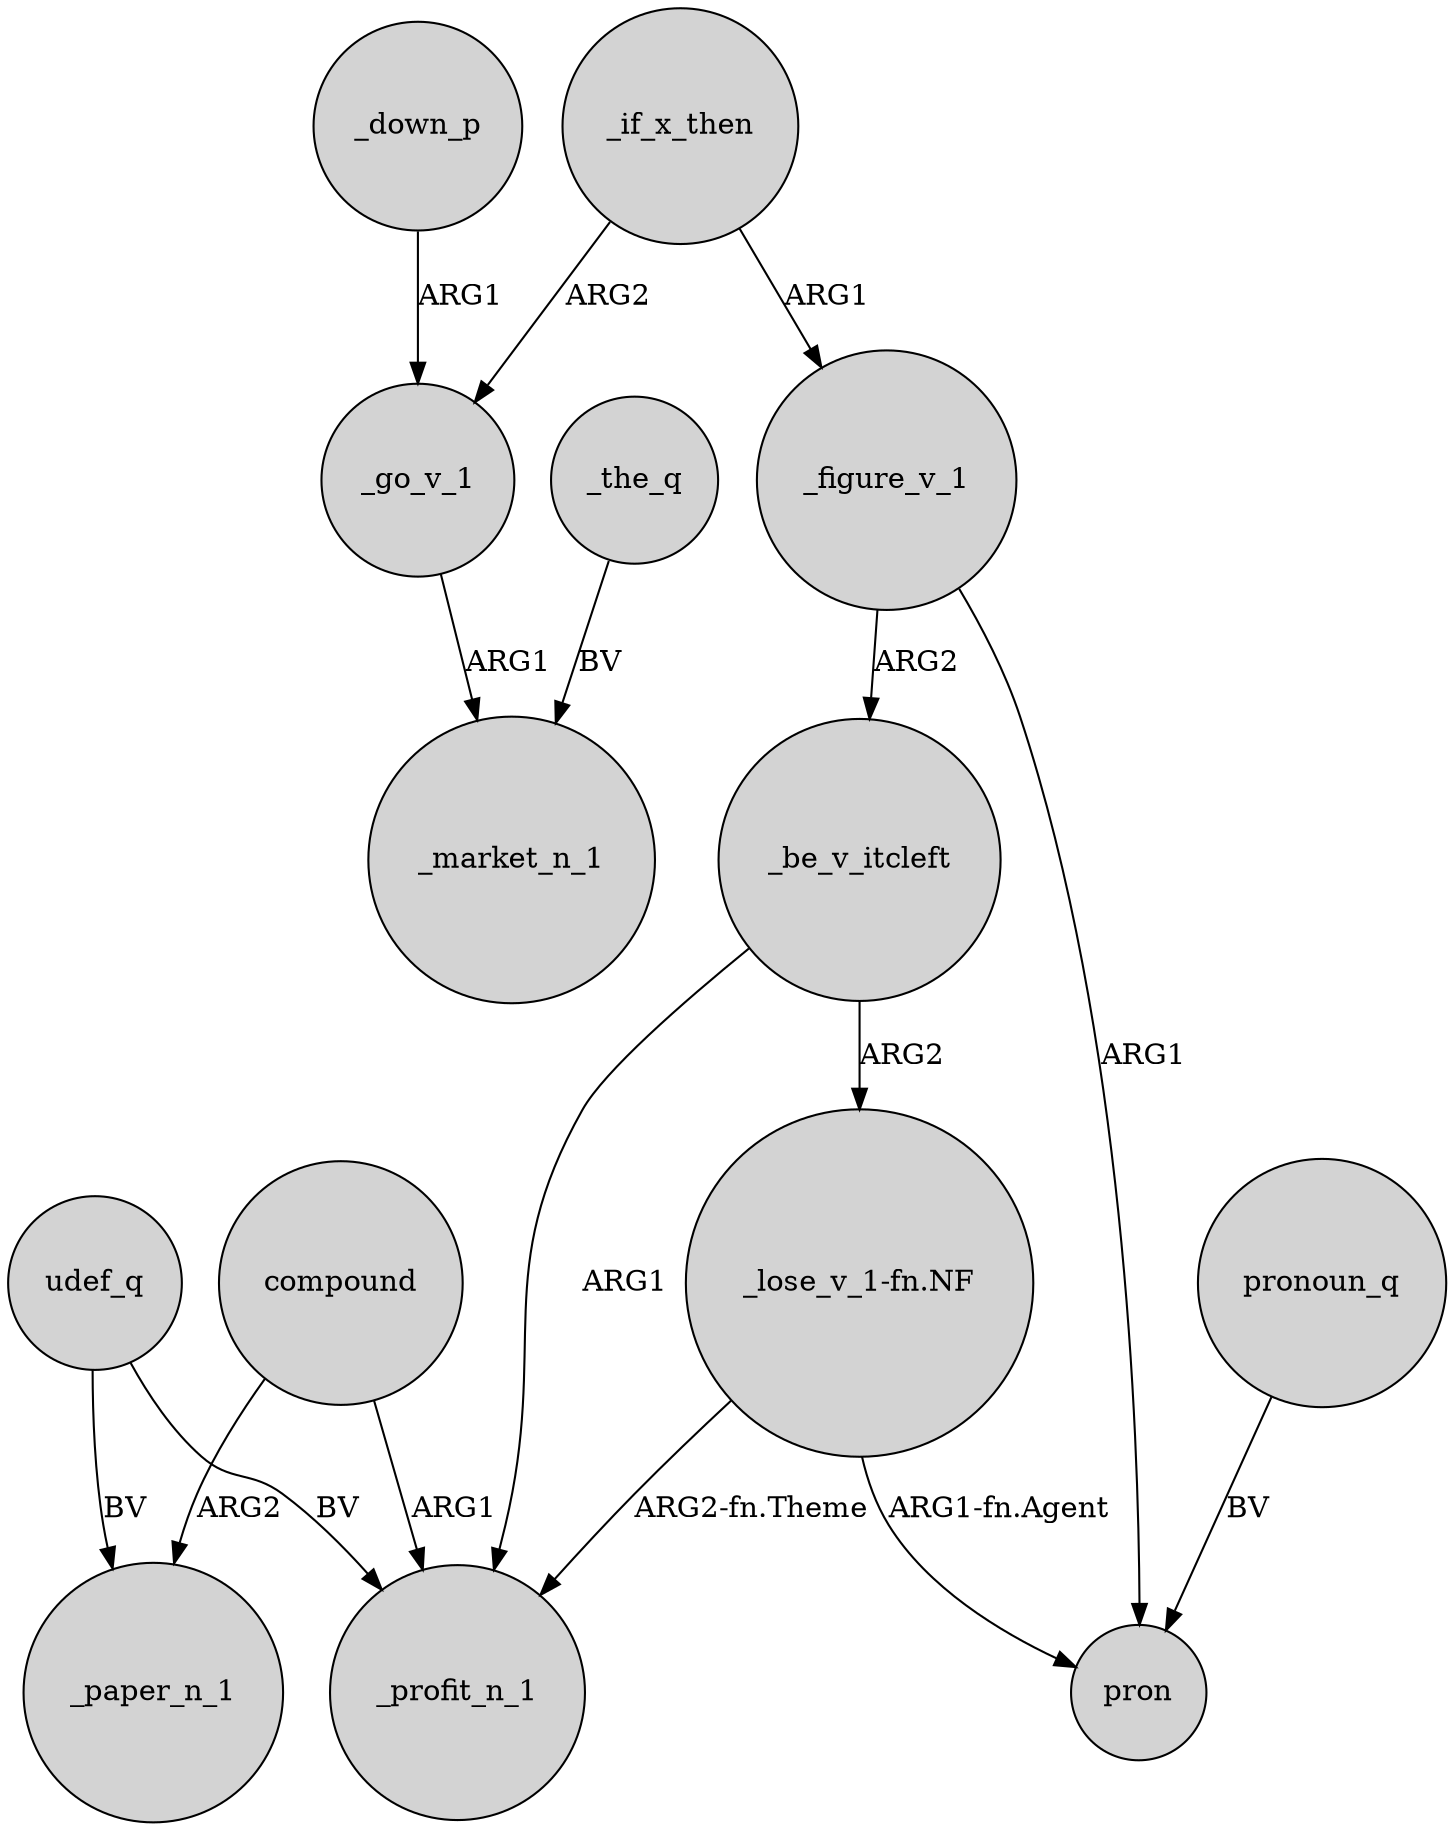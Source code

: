 digraph {
	node [shape=circle style=filled]
	_be_v_itcleft -> _profit_n_1 [label=ARG1]
	compound -> _profit_n_1 [label=ARG1]
	_if_x_then -> _go_v_1 [label=ARG2]
	udef_q -> _paper_n_1 [label=BV]
	_be_v_itcleft -> "_lose_v_1-fn.NF" [label=ARG2]
	udef_q -> _profit_n_1 [label=BV]
	"_lose_v_1-fn.NF" -> _profit_n_1 [label="ARG2-fn.Theme"]
	compound -> _paper_n_1 [label=ARG2]
	_figure_v_1 -> pron [label=ARG1]
	_the_q -> _market_n_1 [label=BV]
	_down_p -> _go_v_1 [label=ARG1]
	_figure_v_1 -> _be_v_itcleft [label=ARG2]
	_if_x_then -> _figure_v_1 [label=ARG1]
	"_lose_v_1-fn.NF" -> pron [label="ARG1-fn.Agent"]
	_go_v_1 -> _market_n_1 [label=ARG1]
	pronoun_q -> pron [label=BV]
}
